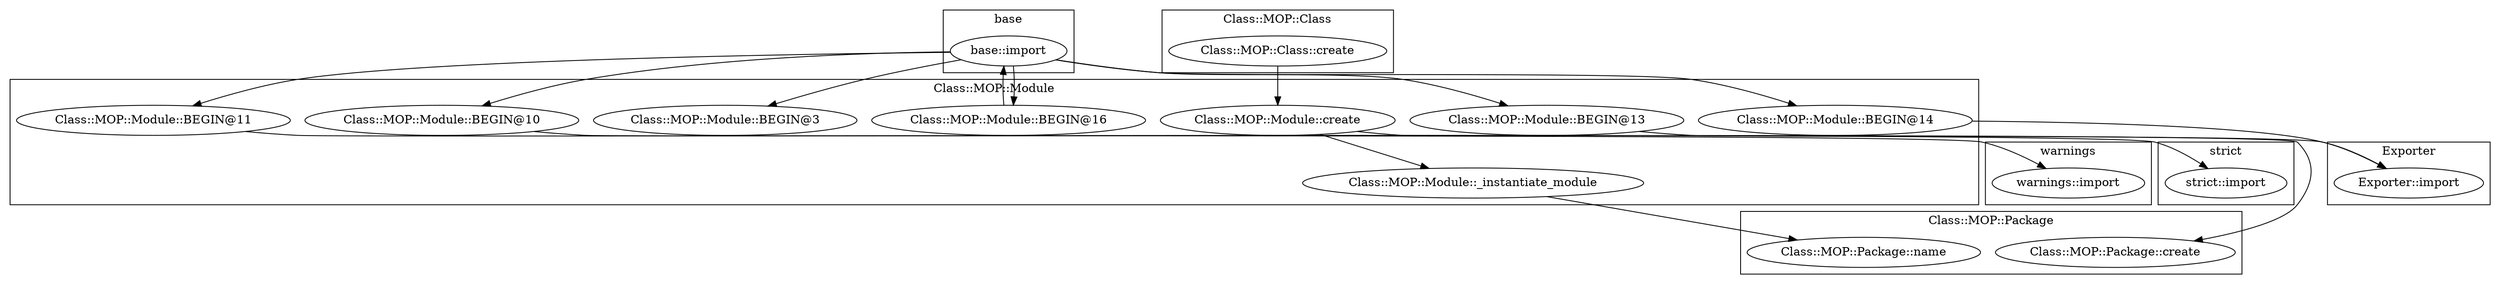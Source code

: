digraph {
graph [overlap=false]
subgraph cluster_base {
	label="base";
	"base::import";
}
subgraph cluster_Exporter {
	label="Exporter";
	"Exporter::import";
}
subgraph cluster_Class_MOP_Module {
	label="Class::MOP::Module";
	"Class::MOP::Module::BEGIN@11";
	"Class::MOP::Module::BEGIN@10";
	"Class::MOP::Module::BEGIN@3";
	"Class::MOP::Module::create";
	"Class::MOP::Module::_instantiate_module";
	"Class::MOP::Module::BEGIN@14";
	"Class::MOP::Module::BEGIN@16";
	"Class::MOP::Module::BEGIN@13";
}
subgraph cluster_warnings {
	label="warnings";
	"warnings::import";
}
subgraph cluster_strict {
	label="strict";
	"strict::import";
}
subgraph cluster_Class_MOP_Class {
	label="Class::MOP::Class";
	"Class::MOP::Class::create";
}
subgraph cluster_Class_MOP_Package {
	label="Class::MOP::Package";
	"Class::MOP::Package::name";
	"Class::MOP::Package::create";
}
"Class::MOP::Module::BEGIN@13" -> "Exporter::import";
"Class::MOP::Module::BEGIN@14" -> "Exporter::import";
"Class::MOP::Module::create" -> "Class::MOP::Package::create";
"base::import" -> "Class::MOP::Module::BEGIN@3";
"base::import" -> "Class::MOP::Module::BEGIN@13";
"Class::MOP::Module::BEGIN@16" -> "base::import";
"Class::MOP::Module::BEGIN@11" -> "warnings::import";
"Class::MOP::Module::_instantiate_module" -> "Class::MOP::Package::name";
"base::import" -> "Class::MOP::Module::BEGIN@16";
"Class::MOP::Module::BEGIN@10" -> "strict::import";
"base::import" -> "Class::MOP::Module::BEGIN@11";
"Class::MOP::Class::create" -> "Class::MOP::Module::create";
"base::import" -> "Class::MOP::Module::BEGIN@10";
"Class::MOP::Module::create" -> "Class::MOP::Module::_instantiate_module";
"base::import" -> "Class::MOP::Module::BEGIN@14";
}
